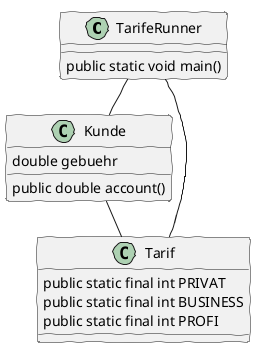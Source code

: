 @startuml
!pragma layout smetana

top to bottom direction
skinparam handwritten true


class TarifeRunner {
public static void main()
}

class Kunde {
double gebuehr
public double account()
}

class Tarif {
public static final int PRIVAT
public static final int BUSINESS
public static final int PROFI
}

TarifeRunner -- Kunde
Kunde -- Tarif
TarifeRunner -- Tarif


@enduml